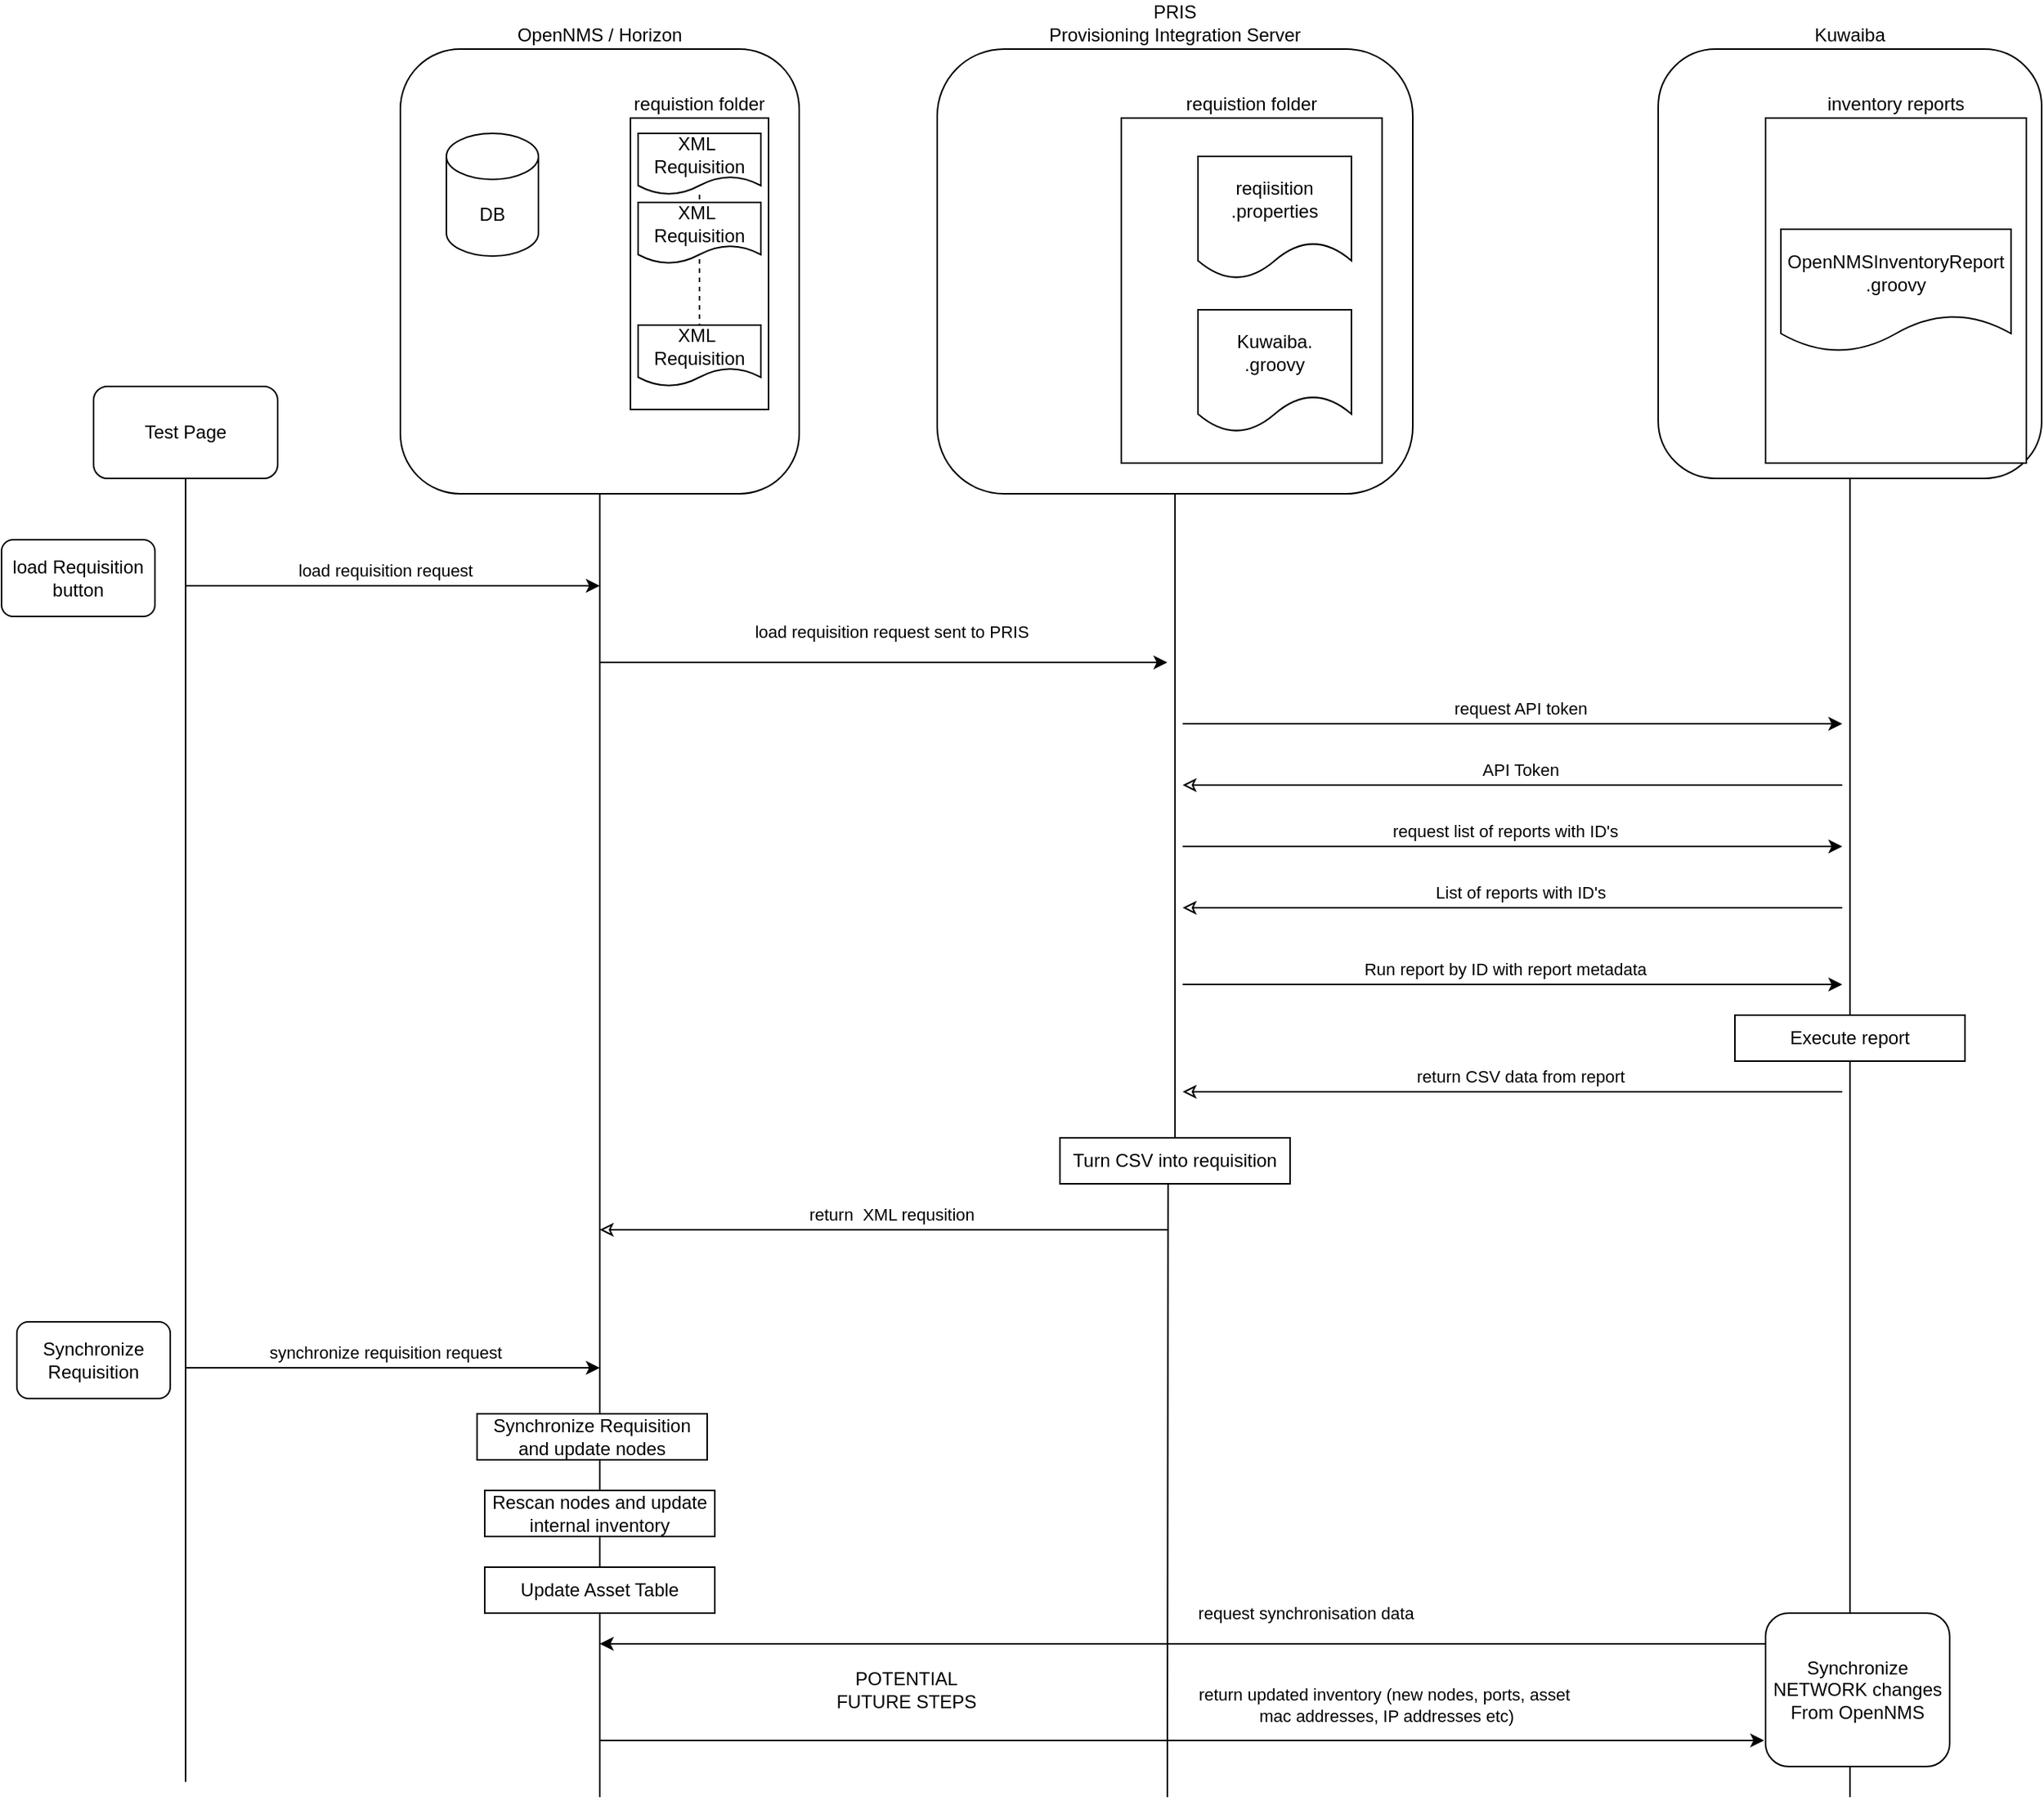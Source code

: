 <mxfile version="27.0.9">
  <diagram name="Page-1" id="OPgmY4qfD-giZAf-gHaB">
    <mxGraphModel dx="1426" dy="841" grid="1" gridSize="10" guides="1" tooltips="1" connect="1" arrows="1" fold="1" page="1" pageScale="1" pageWidth="2339" pageHeight="3300" math="0" shadow="0">
      <root>
        <mxCell id="0" />
        <mxCell id="1" parent="0" />
        <mxCell id="Plcwy17DOdT3PGH-Jqxa-3" value="Kuwaiba" style="rounded=1;whiteSpace=wrap;html=1;labelPosition=center;verticalLabelPosition=top;align=center;verticalAlign=bottom;" parent="1" vertex="1">
          <mxGeometry x="1160" y="140" width="250" height="280" as="geometry" />
        </mxCell>
        <mxCell id="2d1mk0AIY9TjeirYFbtI-4" value="inventory reports" style="rounded=0;whiteSpace=wrap;html=1;labelPosition=center;verticalLabelPosition=top;align=center;verticalAlign=bottom;" vertex="1" parent="1">
          <mxGeometry x="1230" y="185" width="170" height="225" as="geometry" />
        </mxCell>
        <mxCell id="2d1mk0AIY9TjeirYFbtI-2" style="edgeStyle=orthogonalEdgeStyle;rounded=0;orthogonalLoop=1;jettySize=auto;html=1;endArrow=none;startFill=0;" edge="1" parent="1" source="Plcwy17DOdT3PGH-Jqxa-1">
          <mxGeometry relative="1" as="geometry">
            <mxPoint x="840" y="1280" as="targetPoint" />
          </mxGeometry>
        </mxCell>
        <mxCell id="Plcwy17DOdT3PGH-Jqxa-1" value="PRIS&lt;div&gt;Provisioning Integration Server&lt;/div&gt;" style="rounded=1;whiteSpace=wrap;html=1;labelPosition=center;verticalLabelPosition=top;align=center;verticalAlign=bottom;" parent="1" vertex="1">
          <mxGeometry x="690" y="140" width="310" height="290" as="geometry" />
        </mxCell>
        <mxCell id="Plcwy17DOdT3PGH-Jqxa-17" value="requistion folder" style="rounded=0;whiteSpace=wrap;html=1;labelPosition=center;verticalLabelPosition=top;align=center;verticalAlign=bottom;" parent="1" vertex="1">
          <mxGeometry x="810" y="185" width="170" height="225" as="geometry" />
        </mxCell>
        <mxCell id="2d1mk0AIY9TjeirYFbtI-3" style="edgeStyle=orthogonalEdgeStyle;rounded=0;orthogonalLoop=1;jettySize=auto;html=1;endArrow=none;startFill=0;" edge="1" parent="1" source="Plcwy17DOdT3PGH-Jqxa-2">
          <mxGeometry relative="1" as="geometry">
            <mxPoint x="470" y="1280" as="targetPoint" />
          </mxGeometry>
        </mxCell>
        <mxCell id="Plcwy17DOdT3PGH-Jqxa-2" value="OpenNMS / Horizon" style="rounded=1;whiteSpace=wrap;html=1;labelPosition=center;verticalLabelPosition=top;align=center;verticalAlign=bottom;" parent="1" vertex="1">
          <mxGeometry x="340" y="140" width="260" height="290" as="geometry" />
        </mxCell>
        <mxCell id="2d1mk0AIY9TjeirYFbtI-1" style="edgeStyle=orthogonalEdgeStyle;rounded=0;orthogonalLoop=1;jettySize=auto;html=1;endArrow=none;startFill=0;" edge="1" parent="1" source="Plcwy17DOdT3PGH-Jqxa-3">
          <mxGeometry relative="1" as="geometry">
            <mxPoint x="1285" y="1280" as="targetPoint" />
          </mxGeometry>
        </mxCell>
        <mxCell id="2d1mk0AIY9TjeirYFbtI-6" style="edgeStyle=orthogonalEdgeStyle;rounded=0;orthogonalLoop=1;jettySize=auto;html=1;endArrow=none;startFill=0;" edge="1" parent="1" source="Plcwy17DOdT3PGH-Jqxa-12">
          <mxGeometry relative="1" as="geometry">
            <mxPoint x="200" y="1270" as="targetPoint" />
          </mxGeometry>
        </mxCell>
        <mxCell id="Plcwy17DOdT3PGH-Jqxa-12" value="Test Page" style="rounded=1;whiteSpace=wrap;html=1;" parent="1" vertex="1">
          <mxGeometry x="140" y="360" width="120" height="60" as="geometry" />
        </mxCell>
        <mxCell id="Plcwy17DOdT3PGH-Jqxa-13" value="OpenNMSInventoryReport&lt;div&gt;.groovy&lt;/div&gt;" style="shape=document;whiteSpace=wrap;html=1;boundedLbl=1;" parent="1" vertex="1">
          <mxGeometry x="1240" y="257.5" width="150" height="80" as="geometry" />
        </mxCell>
        <mxCell id="Plcwy17DOdT3PGH-Jqxa-14" value="Kuwaiba.&lt;div&gt;.groovy&lt;/div&gt;" style="shape=document;whiteSpace=wrap;html=1;boundedLbl=1;" parent="1" vertex="1">
          <mxGeometry x="860" y="310" width="100" height="80" as="geometry" />
        </mxCell>
        <mxCell id="Plcwy17DOdT3PGH-Jqxa-15" value="reqiisition&lt;div&gt;.properties&lt;/div&gt;" style="shape=document;whiteSpace=wrap;html=1;boundedLbl=1;" parent="1" vertex="1">
          <mxGeometry x="860" y="210" width="100" height="80" as="geometry" />
        </mxCell>
        <mxCell id="2d1mk0AIY9TjeirYFbtI-8" value="load requisition request sent to PRIS" style="endArrow=classic;html=1;rounded=0;" edge="1" parent="1">
          <mxGeometry x="0.027" y="20" width="50" height="50" relative="1" as="geometry">
            <mxPoint x="470" y="540" as="sourcePoint" />
            <mxPoint x="840" y="540" as="targetPoint" />
            <mxPoint as="offset" />
          </mxGeometry>
        </mxCell>
        <mxCell id="2d1mk0AIY9TjeirYFbtI-9" value="request API token" style="endArrow=classic;html=1;rounded=0;" edge="1" parent="1">
          <mxGeometry x="0.023" y="10" width="50" height="50" relative="1" as="geometry">
            <mxPoint x="850" y="580" as="sourcePoint" />
            <mxPoint x="1280" y="580" as="targetPoint" />
            <mxPoint as="offset" />
          </mxGeometry>
        </mxCell>
        <mxCell id="2d1mk0AIY9TjeirYFbtI-10" value="API Token" style="endArrow=none;html=1;rounded=0;startArrow=classic;startFill=0;" edge="1" parent="1">
          <mxGeometry x="0.023" y="10" width="50" height="50" relative="1" as="geometry">
            <mxPoint x="850" y="620" as="sourcePoint" />
            <mxPoint x="1280" y="620" as="targetPoint" />
            <mxPoint as="offset" />
          </mxGeometry>
        </mxCell>
        <mxCell id="2d1mk0AIY9TjeirYFbtI-28" value="List of reports with ID&#39;s" style="endArrow=none;html=1;rounded=0;startArrow=classic;startFill=0;" edge="1" parent="1">
          <mxGeometry x="0.023" y="10" width="50" height="50" relative="1" as="geometry">
            <mxPoint x="850" y="700" as="sourcePoint" />
            <mxPoint x="1280" y="700" as="targetPoint" />
            <mxPoint as="offset" />
          </mxGeometry>
        </mxCell>
        <mxCell id="2d1mk0AIY9TjeirYFbtI-29" value="return CSV data from report" style="endArrow=none;html=1;rounded=0;startArrow=classic;startFill=0;" edge="1" parent="1">
          <mxGeometry x="0.023" y="10" width="50" height="50" relative="1" as="geometry">
            <mxPoint x="850" y="820" as="sourcePoint" />
            <mxPoint x="1280" y="820" as="targetPoint" />
            <mxPoint as="offset" />
          </mxGeometry>
        </mxCell>
        <mxCell id="2d1mk0AIY9TjeirYFbtI-30" value="request list of reports with ID&#39;s" style="endArrow=classic;html=1;rounded=0;" edge="1" parent="1">
          <mxGeometry x="-0.023" y="10" width="50" height="50" relative="1" as="geometry">
            <mxPoint x="850" y="660" as="sourcePoint" />
            <mxPoint x="1280" y="660" as="targetPoint" />
            <mxPoint as="offset" />
          </mxGeometry>
        </mxCell>
        <mxCell id="2d1mk0AIY9TjeirYFbtI-31" value="Run report by ID with report metadata" style="endArrow=classic;html=1;rounded=0;" edge="1" parent="1">
          <mxGeometry x="-0.023" y="10" width="50" height="50" relative="1" as="geometry">
            <mxPoint x="850" y="750" as="sourcePoint" />
            <mxPoint x="1280" y="750" as="targetPoint" />
            <mxPoint as="offset" />
          </mxGeometry>
        </mxCell>
        <mxCell id="2d1mk0AIY9TjeirYFbtI-7" value="load requisition request" style="endArrow=classic;html=1;rounded=0;" edge="1" parent="1">
          <mxGeometry x="-0.037" y="10" width="50" height="50" relative="1" as="geometry">
            <mxPoint x="200" y="490" as="sourcePoint" />
            <mxPoint x="470" y="490" as="targetPoint" />
            <mxPoint as="offset" />
          </mxGeometry>
        </mxCell>
        <mxCell id="2d1mk0AIY9TjeirYFbtI-34" value="Turn CSV into requisition" style="text;html=1;align=center;verticalAlign=middle;whiteSpace=wrap;rounded=0;fillColor=default;strokeColor=default;" vertex="1" parent="1">
          <mxGeometry x="770" y="850" width="150" height="30" as="geometry" />
        </mxCell>
        <mxCell id="2d1mk0AIY9TjeirYFbtI-35" value="return&amp;nbsp; XML requsition" style="endArrow=none;html=1;rounded=0;startArrow=classic;startFill=0;" edge="1" parent="1">
          <mxGeometry x="0.023" y="10" width="50" height="50" relative="1" as="geometry">
            <mxPoint x="470" y="910" as="sourcePoint" />
            <mxPoint x="840" y="910" as="targetPoint" />
            <mxPoint as="offset" />
          </mxGeometry>
        </mxCell>
        <mxCell id="2d1mk0AIY9TjeirYFbtI-62" value="Execute report" style="text;html=1;align=center;verticalAlign=middle;whiteSpace=wrap;rounded=0;fillColor=default;strokeColor=default;" vertex="1" parent="1">
          <mxGeometry x="1210" y="770" width="150" height="30" as="geometry" />
        </mxCell>
        <mxCell id="2d1mk0AIY9TjeirYFbtI-63" value="Synchronize Requisition and update nodes" style="text;html=1;align=center;verticalAlign=middle;whiteSpace=wrap;rounded=0;fillColor=default;strokeColor=default;" vertex="1" parent="1">
          <mxGeometry x="390" y="1030" width="150" height="30" as="geometry" />
        </mxCell>
        <mxCell id="2d1mk0AIY9TjeirYFbtI-64" value="Rescan nodes and update internal inventory" style="text;html=1;align=center;verticalAlign=middle;whiteSpace=wrap;rounded=0;fillColor=default;strokeColor=default;" vertex="1" parent="1">
          <mxGeometry x="395" y="1080" width="150" height="30" as="geometry" />
        </mxCell>
        <mxCell id="2d1mk0AIY9TjeirYFbtI-66" value="synchronize requisition request" style="endArrow=classic;html=1;rounded=0;" edge="1" parent="1">
          <mxGeometry x="-0.037" y="10" width="50" height="50" relative="1" as="geometry">
            <mxPoint x="200" y="1000" as="sourcePoint" />
            <mxPoint x="470" y="1000" as="targetPoint" />
            <mxPoint as="offset" />
          </mxGeometry>
        </mxCell>
        <mxCell id="2d1mk0AIY9TjeirYFbtI-67" value="requistion folder" style="rounded=0;whiteSpace=wrap;html=1;labelPosition=center;verticalLabelPosition=top;align=center;verticalAlign=bottom;" vertex="1" parent="1">
          <mxGeometry x="490" y="185" width="90" height="190" as="geometry" />
        </mxCell>
        <mxCell id="2d1mk0AIY9TjeirYFbtI-68" value="DB" style="shape=cylinder3;whiteSpace=wrap;html=1;boundedLbl=1;backgroundOutline=1;size=15;" vertex="1" parent="1">
          <mxGeometry x="370" y="195" width="60" height="80" as="geometry" />
        </mxCell>
        <mxCell id="2d1mk0AIY9TjeirYFbtI-71" style="edgeStyle=orthogonalEdgeStyle;rounded=0;orthogonalLoop=1;jettySize=auto;html=1;entryX=0.5;entryY=0;entryDx=0;entryDy=0;endArrow=none;startFill=0;dashed=1;" edge="1" parent="1" source="2d1mk0AIY9TjeirYFbtI-69" target="2d1mk0AIY9TjeirYFbtI-70">
          <mxGeometry relative="1" as="geometry" />
        </mxCell>
        <mxCell id="2d1mk0AIY9TjeirYFbtI-69" value="XML&amp;nbsp;&lt;div&gt;Requisition&lt;/div&gt;" style="shape=document;whiteSpace=wrap;html=1;boundedLbl=1;" vertex="1" parent="1">
          <mxGeometry x="495" y="195" width="80" height="40" as="geometry" />
        </mxCell>
        <mxCell id="2d1mk0AIY9TjeirYFbtI-70" value="XML&amp;nbsp;&lt;div&gt;Requisition&lt;/div&gt;" style="shape=document;whiteSpace=wrap;html=1;boundedLbl=1;" vertex="1" parent="1">
          <mxGeometry x="495" y="320" width="80" height="40" as="geometry" />
        </mxCell>
        <mxCell id="2d1mk0AIY9TjeirYFbtI-72" value="XML&amp;nbsp;&lt;div&gt;Requisition&lt;/div&gt;" style="shape=document;whiteSpace=wrap;html=1;boundedLbl=1;" vertex="1" parent="1">
          <mxGeometry x="495" y="240" width="80" height="40" as="geometry" />
        </mxCell>
        <mxCell id="2d1mk0AIY9TjeirYFbtI-73" value="load Requisition&lt;div&gt;button&lt;/div&gt;" style="rounded=1;whiteSpace=wrap;html=1;" vertex="1" parent="1">
          <mxGeometry x="80" y="460" width="100" height="50" as="geometry" />
        </mxCell>
        <mxCell id="2d1mk0AIY9TjeirYFbtI-74" value="Synchronize&lt;div&gt;Requisition&lt;/div&gt;" style="rounded=1;whiteSpace=wrap;html=1;" vertex="1" parent="1">
          <mxGeometry x="90" y="970" width="100" height="50" as="geometry" />
        </mxCell>
        <mxCell id="2d1mk0AIY9TjeirYFbtI-77" value="request synchronisation data" style="edgeStyle=orthogonalEdgeStyle;rounded=0;orthogonalLoop=1;jettySize=auto;html=1;" edge="1" parent="1">
          <mxGeometry x="-0.195" y="-20" relative="1" as="geometry">
            <mxPoint x="470" y="1180" as="targetPoint" />
            <mxPoint x="1240" y="1180" as="sourcePoint" />
            <mxPoint as="offset" />
          </mxGeometry>
        </mxCell>
        <mxCell id="2d1mk0AIY9TjeirYFbtI-76" value="&lt;div&gt;Synchronize NETWORK changes From OpenNMS&lt;/div&gt;" style="rounded=1;whiteSpace=wrap;html=1;" vertex="1" parent="1">
          <mxGeometry x="1230" y="1160" width="120" height="100" as="geometry" />
        </mxCell>
        <mxCell id="2d1mk0AIY9TjeirYFbtI-78" value="return updated inventory (new nodes, ports, asset&lt;div&gt;&amp;nbsp;mac addresses, IP addresses etc)&lt;/div&gt;" style="edgeStyle=orthogonalEdgeStyle;rounded=0;orthogonalLoop=1;jettySize=auto;html=1;endArrow=none;startFill=1;startArrow=classic;exitX=-0.008;exitY=0.83;exitDx=0;exitDy=0;exitPerimeter=0;align=center;" edge="1" parent="1" source="2d1mk0AIY9TjeirYFbtI-76">
          <mxGeometry x="-0.344" y="-23" relative="1" as="geometry">
            <mxPoint x="470" y="1243" as="targetPoint" />
            <mxPoint x="1220" y="1240" as="sourcePoint" />
            <mxPoint x="1" as="offset" />
          </mxGeometry>
        </mxCell>
        <mxCell id="2d1mk0AIY9TjeirYFbtI-80" value="POTENTIAL FUTURE STEPS" style="text;html=1;align=center;verticalAlign=middle;whiteSpace=wrap;rounded=0;" vertex="1" parent="1">
          <mxGeometry x="610" y="1195" width="120" height="30" as="geometry" />
        </mxCell>
        <mxCell id="2d1mk0AIY9TjeirYFbtI-81" value="Update Asset Table" style="text;html=1;align=center;verticalAlign=middle;whiteSpace=wrap;rounded=0;fillColor=default;strokeColor=default;" vertex="1" parent="1">
          <mxGeometry x="395" y="1130" width="150" height="30" as="geometry" />
        </mxCell>
      </root>
    </mxGraphModel>
  </diagram>
</mxfile>

